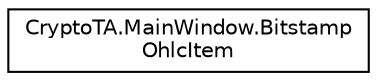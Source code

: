 digraph "Graphical Class Hierarchy"
{
 // LATEX_PDF_SIZE
  edge [fontname="Helvetica",fontsize="10",labelfontname="Helvetica",labelfontsize="10"];
  node [fontname="Helvetica",fontsize="10",shape=record];
  rankdir="LR";
  Node0 [label="CryptoTA.MainWindow.Bitstamp\lOhlcItem",height=0.2,width=0.4,color="black", fillcolor="white", style="filled",URL="$class_crypto_t_a_1_1_main_window_1_1_bitstamp_ohlc_item.html",tooltip=" "];
}

